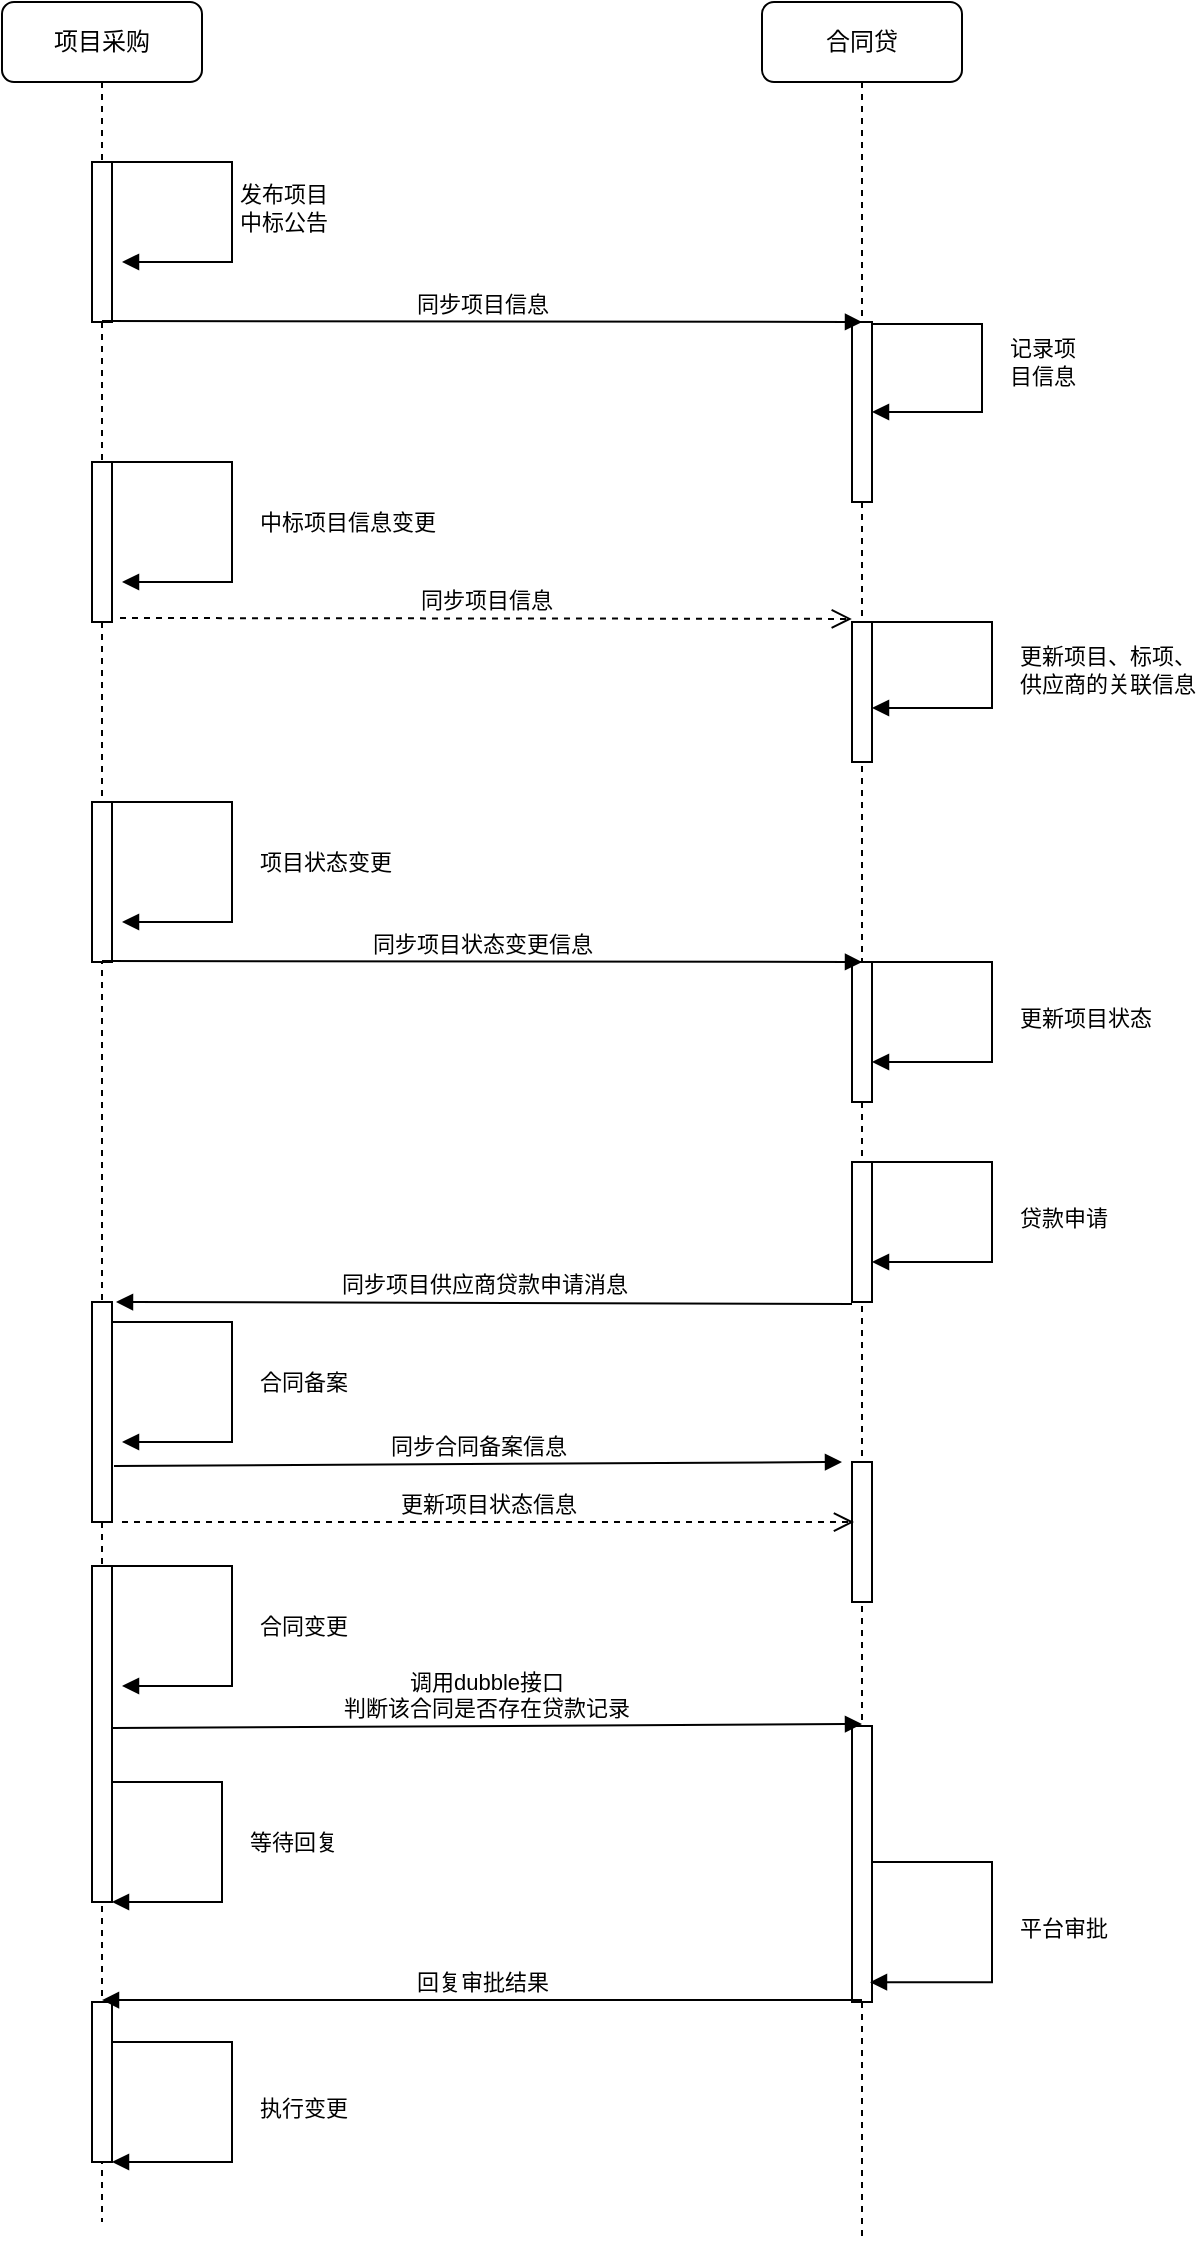 <mxfile version="10.6.0" type="github"><diagram name="Page-1" id="13e1069c-82ec-6db2-03f1-153e76fe0fe0"><mxGraphModel dx="2105" dy="1085" grid="1" gridSize="10" guides="1" tooltips="1" connect="1" arrows="1" fold="1" page="1" pageScale="1" pageWidth="1100" pageHeight="850" background="#ffffff" math="0" shadow="0"><root><mxCell id="0"/><mxCell id="1" parent="0"/><mxCell id="7baba1c4bc27f4b0-2" value="合同贷" style="shape=umlLifeline;perimeter=lifelinePerimeter;whiteSpace=wrap;html=1;container=1;collapsible=0;recursiveResize=0;outlineConnect=0;rounded=1;shadow=0;comic=0;labelBackgroundColor=none;strokeColor=#000000;strokeWidth=1;fillColor=#FFFFFF;fontFamily=Verdana;fontSize=12;fontColor=#000000;align=center;" parent="1" vertex="1"><mxGeometry x="480" y="80" width="100" height="1120" as="geometry"/></mxCell><mxCell id="URo2uEvhSrLChkXssk6Q-6" value="" style="html=1;points=[];perimeter=orthogonalPerimeter;" parent="7baba1c4bc27f4b0-2" vertex="1"><mxGeometry x="45" y="310" width="10" height="70" as="geometry"/></mxCell><mxCell id="URo2uEvhSrLChkXssk6Q-11" value="" style="html=1;points=[];perimeter=orthogonalPerimeter;" parent="7baba1c4bc27f4b0-2" vertex="1"><mxGeometry x="45" y="160" width="10" height="90" as="geometry"/></mxCell><mxCell id="URo2uEvhSrLChkXssk6Q-15" value="" style="html=1;points=[];perimeter=orthogonalPerimeter;" parent="7baba1c4bc27f4b0-2" vertex="1"><mxGeometry x="45" y="480" width="10" height="70" as="geometry"/></mxCell><mxCell id="URo2uEvhSrLChkXssk6Q-25" value="" style="html=1;points=[];perimeter=orthogonalPerimeter;" parent="7baba1c4bc27f4b0-2" vertex="1"><mxGeometry x="45" y="580" width="10" height="70" as="geometry"/></mxCell><mxCell id="7baba1c4bc27f4b0-8" value="项目采购" style="shape=umlLifeline;perimeter=lifelinePerimeter;whiteSpace=wrap;html=1;container=1;collapsible=0;recursiveResize=0;outlineConnect=0;rounded=1;shadow=0;comic=0;labelBackgroundColor=none;strokeColor=#000000;strokeWidth=1;fillColor=#FFFFFF;fontFamily=Verdana;fontSize=12;fontColor=#000000;align=center;" parent="1" vertex="1"><mxGeometry x="100" y="80" width="100" height="1110" as="geometry"/></mxCell><mxCell id="URo2uEvhSrLChkXssk6Q-2" value="" style="html=1;points=[];perimeter=orthogonalPerimeter;" parent="7baba1c4bc27f4b0-8" vertex="1"><mxGeometry x="45" y="80" width="10" height="80" as="geometry"/></mxCell><mxCell id="URo2uEvhSrLChkXssk6Q-5" value="" style="html=1;points=[];perimeter=orthogonalPerimeter;" parent="7baba1c4bc27f4b0-8" vertex="1"><mxGeometry x="45" y="230" width="10" height="80" as="geometry"/></mxCell><mxCell id="URo2uEvhSrLChkXssk6Q-13" value="" style="html=1;points=[];perimeter=orthogonalPerimeter;" parent="7baba1c4bc27f4b0-8" vertex="1"><mxGeometry x="45" y="400" width="10" height="80" as="geometry"/></mxCell><mxCell id="URo2uEvhSrLChkXssk6Q-26" value="" style="html=1;points=[];perimeter=orthogonalPerimeter;" parent="7baba1c4bc27f4b0-8" vertex="1"><mxGeometry x="45" y="650" width="10" height="110" as="geometry"/></mxCell><mxCell id="URo2uEvhSrLChkXssk6Q-44" value="" style="html=1;points=[];perimeter=orthogonalPerimeter;" parent="7baba1c4bc27f4b0-8" vertex="1"><mxGeometry x="45" y="1000" width="10" height="80" as="geometry"/></mxCell><mxCell id="URo2uEvhSrLChkXssk6Q-4" value="同步项目信息" style="html=1;verticalAlign=bottom;endArrow=block;" parent="1" edge="1"><mxGeometry width="80" relative="1" as="geometry"><mxPoint x="150" y="239.5" as="sourcePoint"/><mxPoint x="530" y="240" as="targetPoint"/></mxGeometry></mxCell><mxCell id="URo2uEvhSrLChkXssk6Q-8" value="更新项目、标项、&lt;br&gt;供应商的关联信息" style="edgeStyle=orthogonalEdgeStyle;html=1;align=left;spacingLeft=2;endArrow=block;rounded=0;" parent="1" edge="1"><mxGeometry x="0.029" y="10" relative="1" as="geometry"><mxPoint x="534.5" y="390" as="sourcePoint"/><Array as="points"><mxPoint x="595" y="390"/><mxPoint x="595" y="433"/></Array><mxPoint x="535" y="433" as="targetPoint"/><mxPoint as="offset"/></mxGeometry></mxCell><mxCell id="URo2uEvhSrLChkXssk6Q-9" value="发布项目&lt;br&gt;中标公告" style="edgeStyle=orthogonalEdgeStyle;html=1;align=left;spacingLeft=2;endArrow=block;rounded=0;entryX=1;entryY=0;" parent="1" edge="1"><mxGeometry relative="1" as="geometry"><mxPoint x="155" y="160" as="sourcePoint"/><Array as="points"><mxPoint x="155" y="160"/><mxPoint x="215" y="160"/><mxPoint x="215" y="210"/></Array><mxPoint x="160" y="210" as="targetPoint"/></mxGeometry></mxCell><mxCell id="URo2uEvhSrLChkXssk6Q-12" value="中标项目信息变更" style="edgeStyle=orthogonalEdgeStyle;html=1;align=left;spacingLeft=2;endArrow=block;rounded=0;" parent="1" edge="1"><mxGeometry x="0.029" y="10" relative="1" as="geometry"><mxPoint x="155" y="310" as="sourcePoint"/><Array as="points"><mxPoint x="215" y="310"/><mxPoint x="215" y="370"/></Array><mxPoint x="160" y="370" as="targetPoint"/><mxPoint as="offset"/></mxGeometry></mxCell><mxCell id="URo2uEvhSrLChkXssk6Q-14" value="项目状态变更" style="edgeStyle=orthogonalEdgeStyle;html=1;align=left;spacingLeft=2;endArrow=block;rounded=0;" parent="1" edge="1"><mxGeometry x="0.029" y="10" relative="1" as="geometry"><mxPoint x="155" y="480" as="sourcePoint"/><Array as="points"><mxPoint x="215" y="480"/><mxPoint x="215" y="540"/></Array><mxPoint x="160" y="540" as="targetPoint"/><mxPoint as="offset"/></mxGeometry></mxCell><mxCell id="URo2uEvhSrLChkXssk6Q-16" value="同步项目状态变更信息" style="html=1;verticalAlign=bottom;endArrow=block;" parent="1" edge="1"><mxGeometry width="80" relative="1" as="geometry"><mxPoint x="150" y="559.5" as="sourcePoint"/><mxPoint x="530" y="560" as="targetPoint"/></mxGeometry></mxCell><mxCell id="URo2uEvhSrLChkXssk6Q-17" value="更新项目状态&lt;br&gt;" style="edgeStyle=orthogonalEdgeStyle;html=1;align=left;spacingLeft=2;endArrow=block;rounded=0;" parent="1" edge="1"><mxGeometry x="0.029" y="10" relative="1" as="geometry"><mxPoint x="535" y="560" as="sourcePoint"/><Array as="points"><mxPoint x="595" y="560"/><mxPoint x="595" y="610"/><mxPoint x="540" y="610"/></Array><mxPoint x="535" y="610" as="targetPoint"/><mxPoint as="offset"/></mxGeometry></mxCell><mxCell id="URo2uEvhSrLChkXssk6Q-7" value="记录项&lt;br&gt;目信息" style="edgeStyle=orthogonalEdgeStyle;html=1;align=left;spacingLeft=2;endArrow=block;rounded=0;exitX=1;exitY=0.011;exitDx=0;exitDy=0;exitPerimeter=0;" parent="1" source="URo2uEvhSrLChkXssk6Q-11" edge="1"><mxGeometry x="-0.286" y="-21" relative="1" as="geometry"><mxPoint x="545" y="240" as="sourcePoint"/><Array as="points"><mxPoint x="590" y="241"/><mxPoint x="590" y="285"/></Array><mxPoint x="535" y="285" as="targetPoint"/><mxPoint x="31" y="19" as="offset"/></mxGeometry></mxCell><mxCell id="URo2uEvhSrLChkXssk6Q-27" value="贷款申请" style="edgeStyle=orthogonalEdgeStyle;html=1;align=left;spacingLeft=2;endArrow=block;rounded=0;" parent="1" edge="1"><mxGeometry x="0.029" y="10" relative="1" as="geometry"><mxPoint x="535" y="660" as="sourcePoint"/><Array as="points"><mxPoint x="595" y="660"/><mxPoint x="595" y="710"/><mxPoint x="540" y="710"/></Array><mxPoint x="535" y="710" as="targetPoint"/><mxPoint as="offset"/></mxGeometry></mxCell><mxCell id="URo2uEvhSrLChkXssk6Q-29" value="同步项目供应商贷款申请消息" style="html=1;verticalAlign=bottom;endArrow=block;exitX=0;exitY=1.014;exitDx=0;exitDy=0;exitPerimeter=0;" parent="1" source="URo2uEvhSrLChkXssk6Q-25" edge="1"><mxGeometry width="80" relative="1" as="geometry"><mxPoint x="520" y="730" as="sourcePoint"/><mxPoint x="157" y="730" as="targetPoint"/></mxGeometry></mxCell><mxCell id="URo2uEvhSrLChkXssk6Q-30" value="" style="html=1;points=[];perimeter=orthogonalPerimeter;" parent="1" vertex="1"><mxGeometry x="525" y="810" width="10" height="70" as="geometry"/></mxCell><mxCell id="URo2uEvhSrLChkXssk6Q-31" value="同步合同备案信息" style="html=1;verticalAlign=bottom;endArrow=block;exitX=1.1;exitY=0.745;exitDx=0;exitDy=0;exitPerimeter=0;" parent="1" source="URo2uEvhSrLChkXssk6Q-26" edge="1"><mxGeometry width="80" relative="1" as="geometry"><mxPoint x="513" y="911" as="sourcePoint"/><mxPoint x="520" y="810" as="targetPoint"/></mxGeometry></mxCell><mxCell id="URo2uEvhSrLChkXssk6Q-32" value="等待回复" style="edgeStyle=orthogonalEdgeStyle;html=1;align=left;spacingLeft=2;endArrow=block;rounded=0;" parent="1" edge="1"><mxGeometry x="0.029" y="10" relative="1" as="geometry"><mxPoint x="150" y="970" as="sourcePoint"/><Array as="points"><mxPoint x="210" y="970"/><mxPoint x="210" y="1030"/></Array><mxPoint x="155" y="1030" as="targetPoint"/><mxPoint as="offset"/></mxGeometry></mxCell><mxCell id="URo2uEvhSrLChkXssk6Q-34" value="" style="html=1;points=[];perimeter=orthogonalPerimeter;" parent="1" vertex="1"><mxGeometry x="145" y="862" width="10" height="168" as="geometry"/></mxCell><mxCell id="URo2uEvhSrLChkXssk6Q-37" value="更新项目状态信息" style="html=1;verticalAlign=bottom;endArrow=open;dashed=1;endSize=8;entryX=0.1;entryY=0.429;entryDx=0;entryDy=0;entryPerimeter=0;" parent="1" target="URo2uEvhSrLChkXssk6Q-30" edge="1"><mxGeometry relative="1" as="geometry"><mxPoint x="160" y="840" as="sourcePoint"/><mxPoint x="480" y="860" as="targetPoint"/></mxGeometry></mxCell><mxCell id="URo2uEvhSrLChkXssk6Q-38" value="合同备案" style="edgeStyle=orthogonalEdgeStyle;html=1;align=left;spacingLeft=2;endArrow=block;rounded=0;" parent="1" edge="1"><mxGeometry x="0.029" y="10" relative="1" as="geometry"><mxPoint x="155" y="740" as="sourcePoint"/><Array as="points"><mxPoint x="215" y="740"/><mxPoint x="215" y="800"/></Array><mxPoint x="160" y="800" as="targetPoint"/><mxPoint as="offset"/></mxGeometry></mxCell><mxCell id="URo2uEvhSrLChkXssk6Q-39" value="" style="html=1;points=[];perimeter=orthogonalPerimeter;" parent="1" vertex="1"><mxGeometry x="525" y="942" width="10" height="138" as="geometry"/></mxCell><mxCell id="URo2uEvhSrLChkXssk6Q-40" value="调用dubble接口&lt;br&gt;判断该合同是否存在贷款记录&lt;br&gt;" style="html=1;verticalAlign=bottom;endArrow=block;exitX=1.1;exitY=0.745;exitDx=0;exitDy=0;exitPerimeter=0;" parent="1" edge="1"><mxGeometry width="80" relative="1" as="geometry"><mxPoint x="155" y="943" as="sourcePoint"/><mxPoint x="530" y="941" as="targetPoint"/></mxGeometry></mxCell><mxCell id="URo2uEvhSrLChkXssk6Q-42" value="合同变更" style="edgeStyle=orthogonalEdgeStyle;html=1;align=left;spacingLeft=2;endArrow=block;rounded=0;" parent="1" edge="1"><mxGeometry x="0.029" y="10" relative="1" as="geometry"><mxPoint x="155" y="862" as="sourcePoint"/><Array as="points"><mxPoint x="215" y="862"/><mxPoint x="215" y="922"/></Array><mxPoint x="160" y="922" as="targetPoint"/><mxPoint as="offset"/></mxGeometry></mxCell><mxCell id="URo2uEvhSrLChkXssk6Q-43" value="平台审批" style="edgeStyle=orthogonalEdgeStyle;html=1;align=left;spacingLeft=2;endArrow=block;rounded=0;entryX=0.9;entryY=0.928;entryDx=0;entryDy=0;entryPerimeter=0;" parent="1" target="URo2uEvhSrLChkXssk6Q-39" edge="1"><mxGeometry x="0.029" y="10" relative="1" as="geometry"><mxPoint x="535" y="1010" as="sourcePoint"/><Array as="points"><mxPoint x="595" y="1010"/><mxPoint x="595" y="1070"/></Array><mxPoint x="540" y="1070" as="targetPoint"/><mxPoint as="offset"/></mxGeometry></mxCell><mxCell id="URo2uEvhSrLChkXssk6Q-45" value="回复审批结果" style="html=1;verticalAlign=bottom;endArrow=block;exitX=0.5;exitY=0.993;exitDx=0;exitDy=0;exitPerimeter=0;" parent="1" source="URo2uEvhSrLChkXssk6Q-39" target="7baba1c4bc27f4b0-8" edge="1"><mxGeometry width="80" relative="1" as="geometry"><mxPoint x="520" y="1079" as="sourcePoint"/><mxPoint x="170" y="1079" as="targetPoint"/></mxGeometry></mxCell><mxCell id="LKq1tEsOOD2YoY5ImLnb-1" value="执行变更" style="edgeStyle=orthogonalEdgeStyle;html=1;align=left;spacingLeft=2;endArrow=block;rounded=0;entryX=1;entryY=1;entryDx=0;entryDy=0;entryPerimeter=0;" edge="1" parent="1" target="URo2uEvhSrLChkXssk6Q-44"><mxGeometry x="0.029" y="10" relative="1" as="geometry"><mxPoint x="155" y="1100" as="sourcePoint"/><Array as="points"><mxPoint x="215" y="1100"/><mxPoint x="215" y="1160"/></Array><mxPoint x="160" y="1160" as="targetPoint"/><mxPoint as="offset"/></mxGeometry></mxCell><mxCell id="LKq1tEsOOD2YoY5ImLnb-2" value="同步项目信息" style="html=1;verticalAlign=bottom;endArrow=open;dashed=1;endSize=8;entryX=0.1;entryY=0.429;entryDx=0;entryDy=0;entryPerimeter=0;" edge="1" parent="1"><mxGeometry relative="1" as="geometry"><mxPoint x="159" y="388.0" as="sourcePoint"/><mxPoint x="524.909" y="388.455" as="targetPoint"/></mxGeometry></mxCell></root></mxGraphModel></diagram></mxfile>
